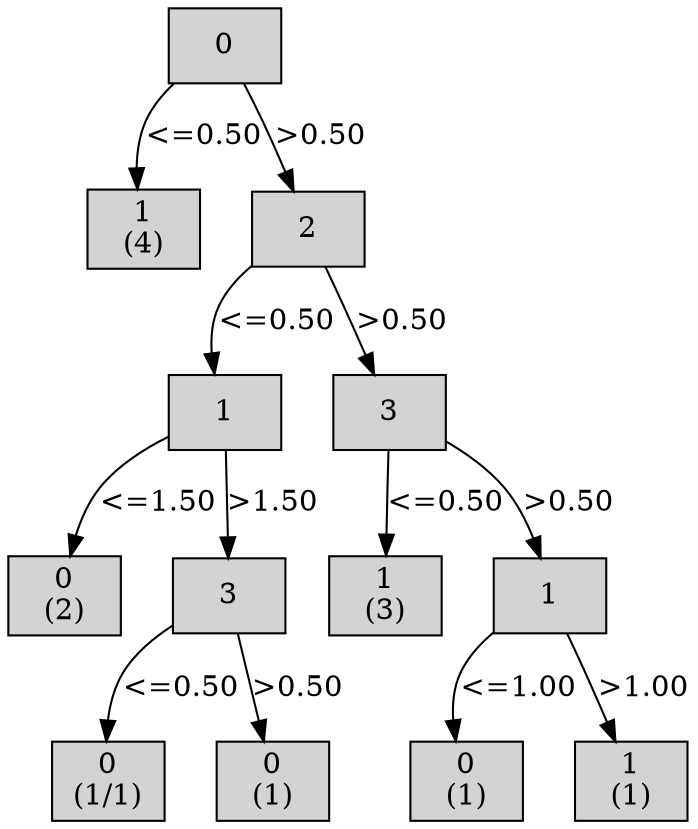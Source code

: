 digraph ID3_Tree {
"0" [shape=box, style=filled, label="0
", weight=1]
"1" [shape=box, style=filled, label="1
(4)
", weight=2]
0 -> 1 [ label = "<=0.50"];
"2" [shape=box, style=filled, label="2
", weight=2]
0 -> 2 [ label = ">0.50"];
"3" [shape=box, style=filled, label="1
", weight=3]
2 -> 3 [ label = "<=0.50"];
"4" [shape=box, style=filled, label="0
(2)
", weight=4]
3 -> 4 [ label = "<=1.50"];
"5" [shape=box, style=filled, label="3
", weight=4]
3 -> 5 [ label = ">1.50"];
"6" [shape=box, style=filled, label="0
(1/1)
", weight=5]
5 -> 6 [ label = "<=0.50"];
"7" [shape=box, style=filled, label="0
(1)
", weight=5]
5 -> 7 [ label = ">0.50"];
"8" [shape=box, style=filled, label="3
", weight=3]
2 -> 8 [ label = ">0.50"];
"9" [shape=box, style=filled, label="1
(3)
", weight=4]
8 -> 9 [ label = "<=0.50"];
"10" [shape=box, style=filled, label="1
", weight=4]
8 -> 10 [ label = ">0.50"];
"11" [shape=box, style=filled, label="0
(1)
", weight=5]
10 -> 11 [ label = "<=1.00"];
"12" [shape=box, style=filled, label="1
(1)
", weight=5]
10 -> 12 [ label = ">1.00"];
{rank=same; 0;};
{rank=same; 1;2;};
{rank=same; 3;8;};
{rank=same; 4;5;9;10;};
{rank=same; 6;7;11;12;};
}